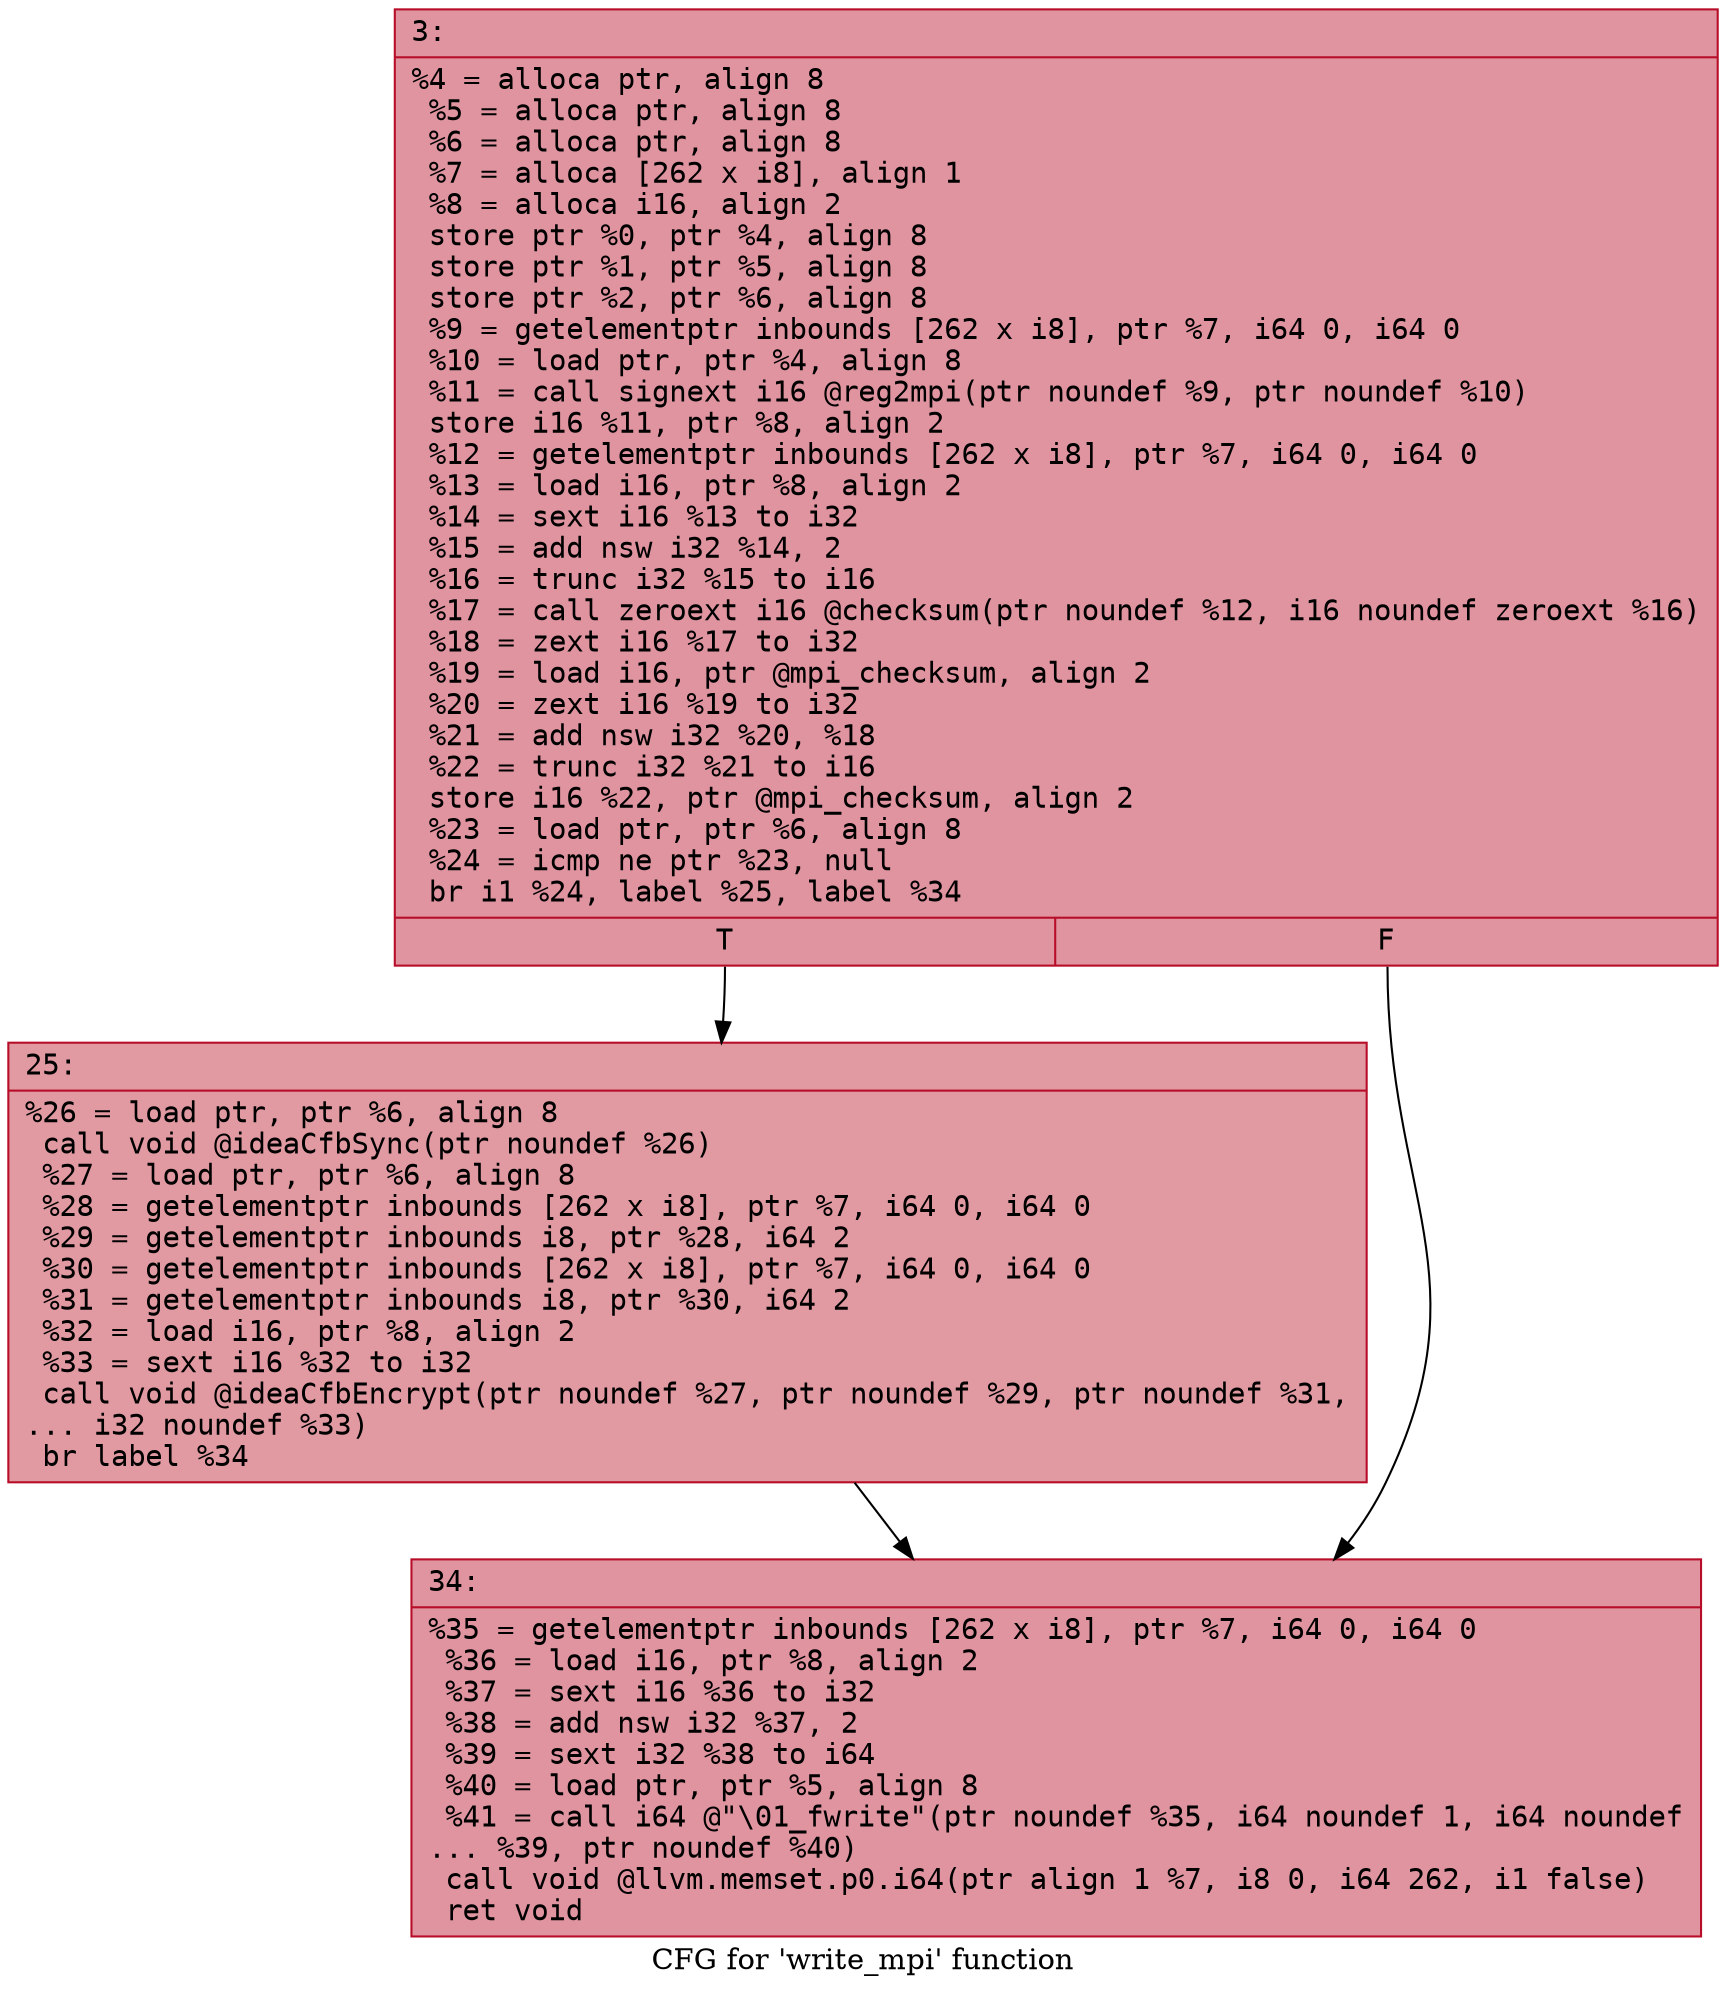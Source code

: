 digraph "CFG for 'write_mpi' function" {
	label="CFG for 'write_mpi' function";

	Node0x6000002bcd70 [shape=record,color="#b70d28ff", style=filled, fillcolor="#b70d2870" fontname="Courier",label="{3:\l|  %4 = alloca ptr, align 8\l  %5 = alloca ptr, align 8\l  %6 = alloca ptr, align 8\l  %7 = alloca [262 x i8], align 1\l  %8 = alloca i16, align 2\l  store ptr %0, ptr %4, align 8\l  store ptr %1, ptr %5, align 8\l  store ptr %2, ptr %6, align 8\l  %9 = getelementptr inbounds [262 x i8], ptr %7, i64 0, i64 0\l  %10 = load ptr, ptr %4, align 8\l  %11 = call signext i16 @reg2mpi(ptr noundef %9, ptr noundef %10)\l  store i16 %11, ptr %8, align 2\l  %12 = getelementptr inbounds [262 x i8], ptr %7, i64 0, i64 0\l  %13 = load i16, ptr %8, align 2\l  %14 = sext i16 %13 to i32\l  %15 = add nsw i32 %14, 2\l  %16 = trunc i32 %15 to i16\l  %17 = call zeroext i16 @checksum(ptr noundef %12, i16 noundef zeroext %16)\l  %18 = zext i16 %17 to i32\l  %19 = load i16, ptr @mpi_checksum, align 2\l  %20 = zext i16 %19 to i32\l  %21 = add nsw i32 %20, %18\l  %22 = trunc i32 %21 to i16\l  store i16 %22, ptr @mpi_checksum, align 2\l  %23 = load ptr, ptr %6, align 8\l  %24 = icmp ne ptr %23, null\l  br i1 %24, label %25, label %34\l|{<s0>T|<s1>F}}"];
	Node0x6000002bcd70:s0 -> Node0x6000002bcdc0[tooltip="3 -> 25\nProbability 62.50%" ];
	Node0x6000002bcd70:s1 -> Node0x6000002bce10[tooltip="3 -> 34\nProbability 37.50%" ];
	Node0x6000002bcdc0 [shape=record,color="#b70d28ff", style=filled, fillcolor="#bb1b2c70" fontname="Courier",label="{25:\l|  %26 = load ptr, ptr %6, align 8\l  call void @ideaCfbSync(ptr noundef %26)\l  %27 = load ptr, ptr %6, align 8\l  %28 = getelementptr inbounds [262 x i8], ptr %7, i64 0, i64 0\l  %29 = getelementptr inbounds i8, ptr %28, i64 2\l  %30 = getelementptr inbounds [262 x i8], ptr %7, i64 0, i64 0\l  %31 = getelementptr inbounds i8, ptr %30, i64 2\l  %32 = load i16, ptr %8, align 2\l  %33 = sext i16 %32 to i32\l  call void @ideaCfbEncrypt(ptr noundef %27, ptr noundef %29, ptr noundef %31,\l... i32 noundef %33)\l  br label %34\l}"];
	Node0x6000002bcdc0 -> Node0x6000002bce10[tooltip="25 -> 34\nProbability 100.00%" ];
	Node0x6000002bce10 [shape=record,color="#b70d28ff", style=filled, fillcolor="#b70d2870" fontname="Courier",label="{34:\l|  %35 = getelementptr inbounds [262 x i8], ptr %7, i64 0, i64 0\l  %36 = load i16, ptr %8, align 2\l  %37 = sext i16 %36 to i32\l  %38 = add nsw i32 %37, 2\l  %39 = sext i32 %38 to i64\l  %40 = load ptr, ptr %5, align 8\l  %41 = call i64 @\"\\01_fwrite\"(ptr noundef %35, i64 noundef 1, i64 noundef\l... %39, ptr noundef %40)\l  call void @llvm.memset.p0.i64(ptr align 1 %7, i8 0, i64 262, i1 false)\l  ret void\l}"];
}
